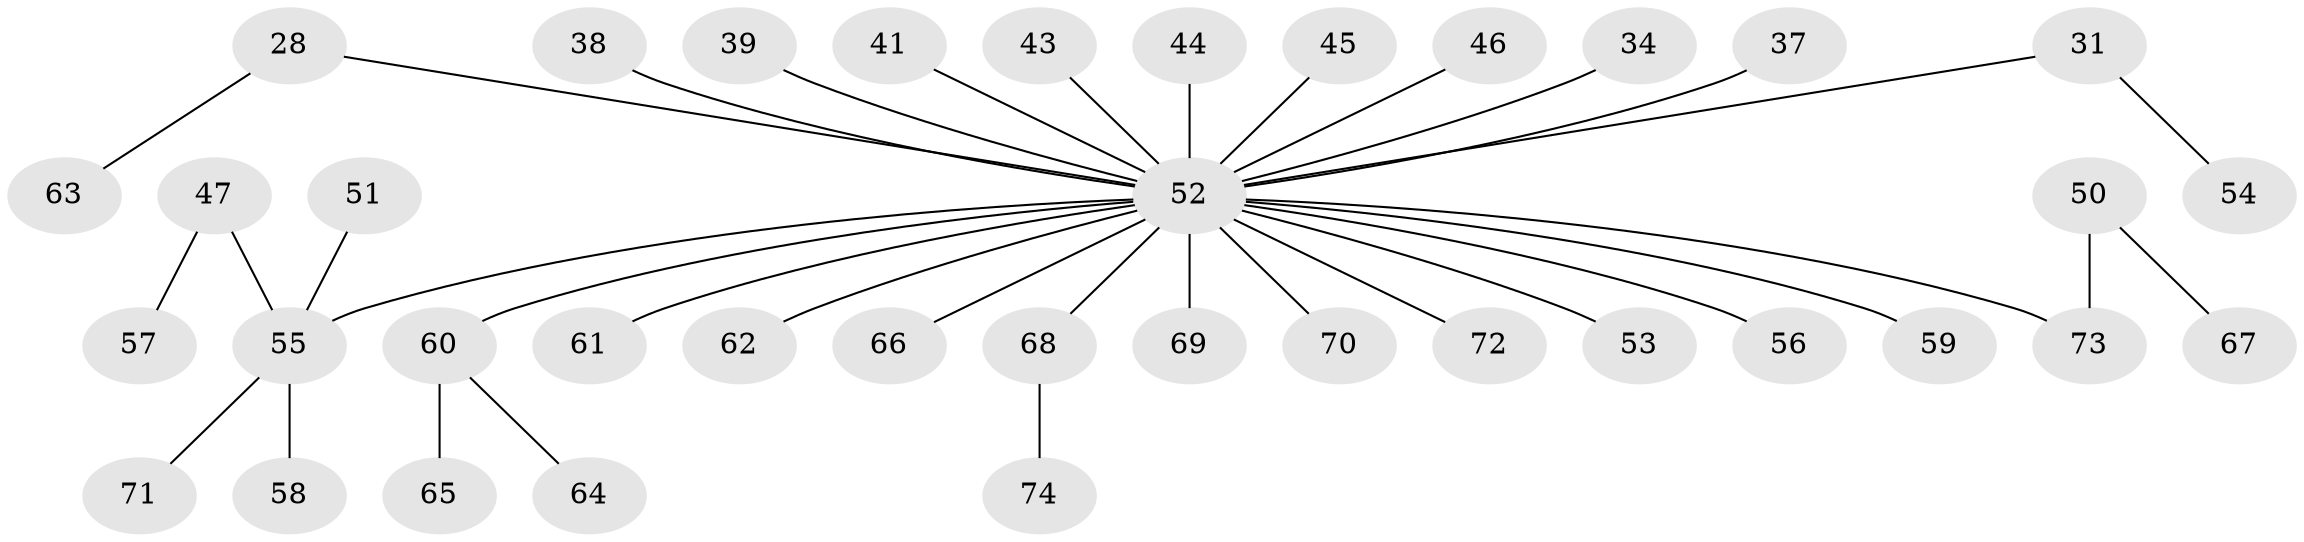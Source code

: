 // original degree distribution, {3: 0.13513513513513514, 6: 0.02702702702702703, 4: 0.0945945945945946, 5: 0.02702702702702703, 1: 0.5405405405405406, 2: 0.17567567567567569}
// Generated by graph-tools (version 1.1) at 2025/53/03/09/25 04:53:03]
// undirected, 37 vertices, 36 edges
graph export_dot {
graph [start="1"]
  node [color=gray90,style=filled];
  28;
  31;
  34;
  37;
  38;
  39;
  41;
  43;
  44;
  45;
  46;
  47;
  50;
  51;
  52 [super="+26+42+32+48+35+14+21"];
  53;
  54;
  55 [super="+30"];
  56;
  57;
  58;
  59;
  60 [super="+15+40"];
  61;
  62;
  63;
  64;
  65;
  66;
  67;
  68;
  69;
  70;
  71;
  72;
  73 [super="+49"];
  74;
  28 -- 63;
  28 -- 52;
  31 -- 54;
  31 -- 52;
  34 -- 52;
  37 -- 52;
  38 -- 52;
  39 -- 52;
  41 -- 52;
  43 -- 52;
  44 -- 52;
  45 -- 52;
  46 -- 52;
  47 -- 57;
  47 -- 55;
  50 -- 67;
  50 -- 73;
  51 -- 55;
  52 -- 68;
  52 -- 66;
  52 -- 72;
  52 -- 61;
  52 -- 62;
  52 -- 53;
  52 -- 69;
  52 -- 56;
  52 -- 70;
  52 -- 59;
  52 -- 55;
  52 -- 73;
  52 -- 60;
  55 -- 71;
  55 -- 58;
  60 -- 65;
  60 -- 64;
  68 -- 74;
}
